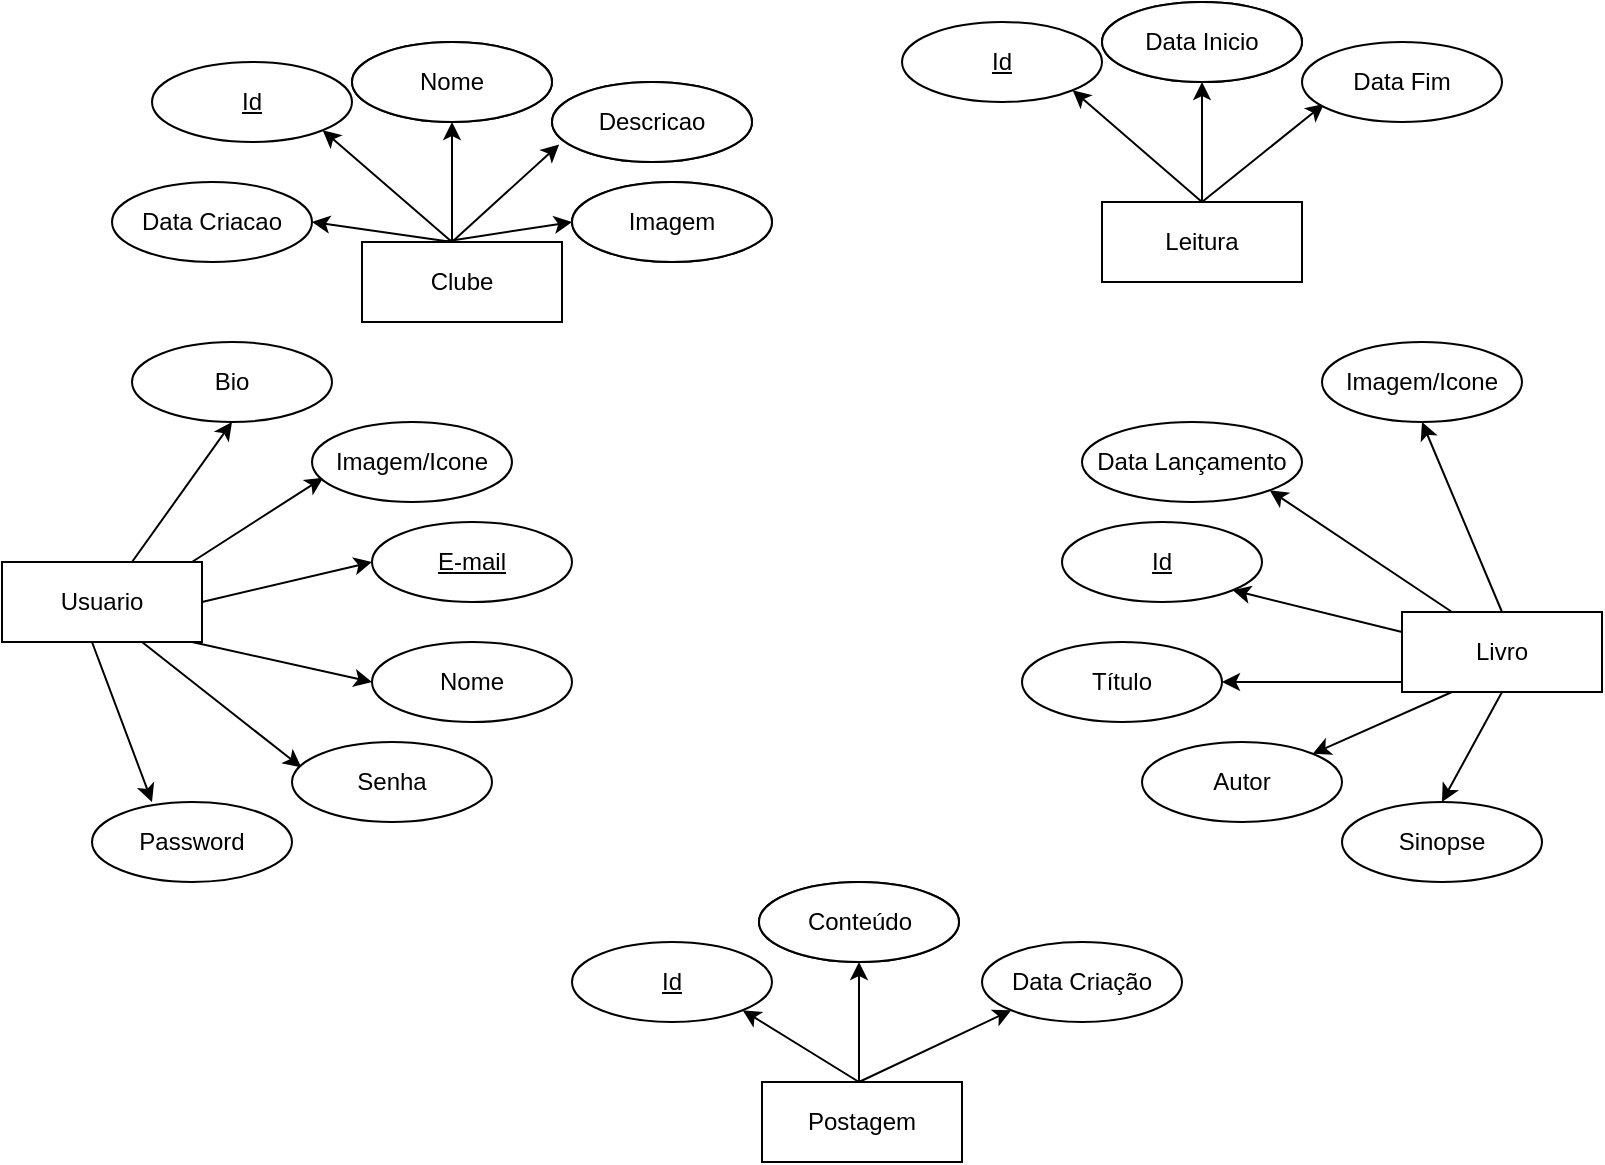 <mxfile version="21.0.7" type="device"><diagram name="Page-1" id="yOeKzNgQL-Djr2MU7MUI"><mxGraphModel dx="1311" dy="678" grid="1" gridSize="10" guides="1" tooltips="1" connect="1" arrows="1" fold="1" page="1" pageScale="1" pageWidth="827" pageHeight="1169" math="0" shadow="0"><root><mxCell id="0"/><mxCell id="1" value="Entidades" parent="0"/><mxCell id="ZBt9Z88RQKzAzSAyGi_u-70" value="Clube" style="whiteSpace=wrap;html=1;align=center;" vertex="1" parent="1"><mxGeometry x="190" y="140" width="100" height="40" as="geometry"/></mxCell><mxCell id="ZBt9Z88RQKzAzSAyGi_u-80" value="Usuario" style="whiteSpace=wrap;html=1;align=center;" vertex="1" parent="1"><mxGeometry x="10" y="300" width="100" height="40" as="geometry"/></mxCell><mxCell id="ZBt9Z88RQKzAzSAyGi_u-97" value="Leitura" style="whiteSpace=wrap;html=1;align=center;" vertex="1" parent="1"><mxGeometry x="560" y="120" width="100" height="40" as="geometry"/></mxCell><mxCell id="ZBt9Z88RQKzAzSAyGi_u-118" value="Livro" style="whiteSpace=wrap;html=1;align=center;direction=east;flipH=0;flipV=0;" vertex="1" parent="1"><mxGeometry x="710" y="325" width="100" height="40" as="geometry"/></mxCell><mxCell id="ZBt9Z88RQKzAzSAyGi_u-119" value="Postagem" style="whiteSpace=wrap;html=1;align=center;" vertex="1" parent="1"><mxGeometry x="390" y="560" width="100" height="40" as="geometry"/></mxCell><mxCell id="ZBt9Z88RQKzAzSAyGi_u-127" value="Entidades-Atributos" parent="0"/><mxCell id="ZBt9Z88RQKzAzSAyGi_u-186" value="Nome" style="ellipse;whiteSpace=wrap;html=1;align=center;" vertex="1" parent="ZBt9Z88RQKzAzSAyGi_u-127"><mxGeometry x="185" y="40" width="100" height="40" as="geometry"/></mxCell><mxCell id="ZBt9Z88RQKzAzSAyGi_u-187" value="Descricao" style="ellipse;whiteSpace=wrap;html=1;align=center;" vertex="1" parent="ZBt9Z88RQKzAzSAyGi_u-127"><mxGeometry x="285" y="60" width="100" height="40" as="geometry"/></mxCell><mxCell id="ZBt9Z88RQKzAzSAyGi_u-188" value="Data Criacao" style="ellipse;whiteSpace=wrap;html=1;align=center;" vertex="1" parent="ZBt9Z88RQKzAzSAyGi_u-127"><mxGeometry x="65" y="110" width="100" height="40" as="geometry"/></mxCell><mxCell id="ZBt9Z88RQKzAzSAyGi_u-189" value="Imagem" style="ellipse;whiteSpace=wrap;html=1;align=center;" vertex="1" parent="ZBt9Z88RQKzAzSAyGi_u-127"><mxGeometry x="295" y="110" width="100" height="40" as="geometry"/></mxCell><mxCell id="ZBt9Z88RQKzAzSAyGi_u-190" value="" style="edgeStyle=none;orthogonalLoop=1;jettySize=auto;html=1;rounded=0;entryX=1;entryY=1;entryDx=0;entryDy=0;" edge="1" parent="ZBt9Z88RQKzAzSAyGi_u-127" target="ZBt9Z88RQKzAzSAyGi_u-210"><mxGeometry width="80" relative="1" as="geometry"><mxPoint x="235" y="140" as="sourcePoint"/><mxPoint x="179.4" y="91.2" as="targetPoint"/><Array as="points"/></mxGeometry></mxCell><mxCell id="ZBt9Z88RQKzAzSAyGi_u-191" value="" style="edgeStyle=none;orthogonalLoop=1;jettySize=auto;html=1;rounded=0;entryX=0.5;entryY=1;entryDx=0;entryDy=0;exitX=0.5;exitY=0;exitDx=0;exitDy=0;" edge="1" parent="ZBt9Z88RQKzAzSAyGi_u-127" target="ZBt9Z88RQKzAzSAyGi_u-186"><mxGeometry width="80" relative="1" as="geometry"><mxPoint x="235" y="140" as="sourcePoint"/><mxPoint x="189" y="101" as="targetPoint"/><Array as="points"/></mxGeometry></mxCell><mxCell id="ZBt9Z88RQKzAzSAyGi_u-192" value="" style="edgeStyle=none;orthogonalLoop=1;jettySize=auto;html=1;rounded=0;entryX=0.036;entryY=0.78;entryDx=0;entryDy=0;entryPerimeter=0;exitX=0.5;exitY=0;exitDx=0;exitDy=0;" edge="1" parent="ZBt9Z88RQKzAzSAyGi_u-127" target="ZBt9Z88RQKzAzSAyGi_u-187"><mxGeometry width="80" relative="1" as="geometry"><mxPoint x="235" y="140" as="sourcePoint"/><mxPoint x="199" y="111" as="targetPoint"/><Array as="points"/></mxGeometry></mxCell><mxCell id="ZBt9Z88RQKzAzSAyGi_u-193" value="" style="edgeStyle=none;orthogonalLoop=1;jettySize=auto;html=1;rounded=0;entryX=1;entryY=0.5;entryDx=0;entryDy=0;exitX=0.5;exitY=0;exitDx=0;exitDy=0;" edge="1" parent="ZBt9Z88RQKzAzSAyGi_u-127" target="ZBt9Z88RQKzAzSAyGi_u-188"><mxGeometry width="80" relative="1" as="geometry"><mxPoint x="235" y="140" as="sourcePoint"/><mxPoint x="209" y="121" as="targetPoint"/><Array as="points"/></mxGeometry></mxCell><mxCell id="ZBt9Z88RQKzAzSAyGi_u-194" value="" style="edgeStyle=none;orthogonalLoop=1;jettySize=auto;html=1;rounded=0;entryX=0;entryY=0.5;entryDx=0;entryDy=0;" edge="1" parent="ZBt9Z88RQKzAzSAyGi_u-127" target="ZBt9Z88RQKzAzSAyGi_u-189"><mxGeometry width="80" relative="1" as="geometry"><mxPoint x="230" y="140" as="sourcePoint"/><mxPoint x="219" y="131" as="targetPoint"/><Array as="points"/></mxGeometry></mxCell><mxCell id="ZBt9Z88RQKzAzSAyGi_u-196" value="" style="edgeStyle=none;orthogonalLoop=1;jettySize=auto;html=1;rounded=0;entryX=0.056;entryY=0.696;entryDx=0;entryDy=0;entryPerimeter=0;exitX=1;exitY=0;exitDx=0;exitDy=0;" edge="1" parent="ZBt9Z88RQKzAzSAyGi_u-127" target="ZBt9Z88RQKzAzSAyGi_u-205"><mxGeometry width="80" relative="1" as="geometry"><mxPoint x="105" y="300" as="sourcePoint"/><mxPoint x="99" y="211" as="targetPoint"/><Array as="points"/></mxGeometry></mxCell><mxCell id="ZBt9Z88RQKzAzSAyGi_u-197" value="" style="edgeStyle=none;orthogonalLoop=1;jettySize=auto;html=1;rounded=0;entryX=0;entryY=0.5;entryDx=0;entryDy=0;" edge="1" parent="ZBt9Z88RQKzAzSAyGi_u-127" target="ZBt9Z88RQKzAzSAyGi_u-211"><mxGeometry width="80" relative="1" as="geometry"><mxPoint x="110" y="320" as="sourcePoint"/><mxPoint x="215" y="300" as="targetPoint"/><Array as="points"/></mxGeometry></mxCell><mxCell id="ZBt9Z88RQKzAzSAyGi_u-198" value="" style="edgeStyle=none;orthogonalLoop=1;jettySize=auto;html=1;rounded=0;entryX=0.047;entryY=0.318;entryDx=0;entryDy=0;entryPerimeter=0;exitX=0.75;exitY=1;exitDx=0;exitDy=0;" edge="1" parent="ZBt9Z88RQKzAzSAyGi_u-127" target="ZBt9Z88RQKzAzSAyGi_u-207"><mxGeometry width="80" relative="1" as="geometry"><mxPoint x="80" y="340" as="sourcePoint"/><mxPoint x="209" y="211" as="targetPoint"/><Array as="points"/></mxGeometry></mxCell><mxCell id="ZBt9Z88RQKzAzSAyGi_u-199" value="" style="edgeStyle=none;orthogonalLoop=1;jettySize=auto;html=1;rounded=0;entryX=0;entryY=0.5;entryDx=0;entryDy=0;" edge="1" parent="ZBt9Z88RQKzAzSAyGi_u-127" target="ZBt9Z88RQKzAzSAyGi_u-204"><mxGeometry width="80" relative="1" as="geometry"><mxPoint x="105" y="340" as="sourcePoint"/><mxPoint x="85" y="250" as="targetPoint"/><Array as="points"/></mxGeometry></mxCell><mxCell id="ZBt9Z88RQKzAzSAyGi_u-200" value="" style="edgeStyle=none;orthogonalLoop=1;jettySize=auto;html=1;rounded=0;entryX=0.3;entryY=0;entryDx=0;entryDy=0;exitX=0.5;exitY=1;exitDx=0;exitDy=0;entryPerimeter=0;" edge="1" parent="ZBt9Z88RQKzAzSAyGi_u-127" target="ZBt9Z88RQKzAzSAyGi_u-206"><mxGeometry width="80" relative="1" as="geometry"><mxPoint x="55" y="340" as="sourcePoint"/><mxPoint x="215" y="250" as="targetPoint"/><Array as="points"/></mxGeometry></mxCell><mxCell id="ZBt9Z88RQKzAzSAyGi_u-201" value="Imagem" style="ellipse;whiteSpace=wrap;html=1;align=center;" vertex="1" parent="ZBt9Z88RQKzAzSAyGi_u-127"><mxGeometry x="295" y="110" width="100" height="40" as="geometry"/></mxCell><mxCell id="ZBt9Z88RQKzAzSAyGi_u-202" value="Descricao" style="ellipse;whiteSpace=wrap;html=1;align=center;" vertex="1" parent="ZBt9Z88RQKzAzSAyGi_u-127"><mxGeometry x="285" y="60" width="100" height="40" as="geometry"/></mxCell><mxCell id="ZBt9Z88RQKzAzSAyGi_u-203" value="Nome" style="ellipse;whiteSpace=wrap;html=1;align=center;" vertex="1" parent="ZBt9Z88RQKzAzSAyGi_u-127"><mxGeometry x="185" y="40" width="100" height="40" as="geometry"/></mxCell><mxCell id="ZBt9Z88RQKzAzSAyGi_u-204" value="Nome" style="ellipse;whiteSpace=wrap;html=1;align=center;" vertex="1" parent="ZBt9Z88RQKzAzSAyGi_u-127"><mxGeometry x="195" y="340" width="100" height="40" as="geometry"/></mxCell><mxCell id="ZBt9Z88RQKzAzSAyGi_u-205" value="Imagem/Icone" style="ellipse;whiteSpace=wrap;html=1;align=center;" vertex="1" parent="ZBt9Z88RQKzAzSAyGi_u-127"><mxGeometry x="165" y="230" width="100" height="40" as="geometry"/></mxCell><mxCell id="ZBt9Z88RQKzAzSAyGi_u-206" value="Password" style="ellipse;whiteSpace=wrap;html=1;align=center;" vertex="1" parent="ZBt9Z88RQKzAzSAyGi_u-127"><mxGeometry x="55" y="420" width="100" height="40" as="geometry"/></mxCell><mxCell id="ZBt9Z88RQKzAzSAyGi_u-207" value="Senha" style="ellipse;whiteSpace=wrap;html=1;align=center;" vertex="1" parent="ZBt9Z88RQKzAzSAyGi_u-127"><mxGeometry x="155" y="390" width="100" height="40" as="geometry"/></mxCell><mxCell id="ZBt9Z88RQKzAzSAyGi_u-208" value="" style="edgeStyle=none;orthogonalLoop=1;jettySize=auto;html=1;rounded=0;entryX=0.5;entryY=1;entryDx=0;entryDy=0;exitX=0.7;exitY=0;exitDx=0;exitDy=0;exitPerimeter=0;" edge="1" parent="ZBt9Z88RQKzAzSAyGi_u-127" target="ZBt9Z88RQKzAzSAyGi_u-209"><mxGeometry width="80" relative="1" as="geometry"><mxPoint x="75" y="300" as="sourcePoint"/><mxPoint x="-11" y="181" as="targetPoint"/><Array as="points"/></mxGeometry></mxCell><mxCell id="ZBt9Z88RQKzAzSAyGi_u-209" value="Bio" style="ellipse;whiteSpace=wrap;html=1;align=center;" vertex="1" parent="ZBt9Z88RQKzAzSAyGi_u-127"><mxGeometry x="75" y="190" width="100" height="40" as="geometry"/></mxCell><mxCell id="ZBt9Z88RQKzAzSAyGi_u-210" value="Id" style="ellipse;whiteSpace=wrap;html=1;align=center;fontStyle=4;" vertex="1" parent="ZBt9Z88RQKzAzSAyGi_u-127"><mxGeometry x="85" y="50" width="100" height="40" as="geometry"/></mxCell><mxCell id="ZBt9Z88RQKzAzSAyGi_u-211" value="E-mail" style="ellipse;whiteSpace=wrap;html=1;align=center;fontStyle=4;" vertex="1" parent="ZBt9Z88RQKzAzSAyGi_u-127"><mxGeometry x="195" y="280" width="100" height="40" as="geometry"/></mxCell><mxCell id="ZBt9Z88RQKzAzSAyGi_u-213" value="Nome" style="ellipse;whiteSpace=wrap;html=1;align=center;" vertex="1" parent="ZBt9Z88RQKzAzSAyGi_u-127"><mxGeometry x="560" y="20" width="100" height="40" as="geometry"/></mxCell><mxCell id="ZBt9Z88RQKzAzSAyGi_u-215" value="" style="edgeStyle=none;orthogonalLoop=1;jettySize=auto;html=1;rounded=0;entryX=1;entryY=1;entryDx=0;entryDy=0;" edge="1" parent="ZBt9Z88RQKzAzSAyGi_u-127" target="ZBt9Z88RQKzAzSAyGi_u-220"><mxGeometry width="80" relative="1" as="geometry"><mxPoint x="610" y="120" as="sourcePoint"/><mxPoint x="554.4" y="71.2" as="targetPoint"/><Array as="points"/></mxGeometry></mxCell><mxCell id="ZBt9Z88RQKzAzSAyGi_u-216" value="" style="edgeStyle=none;orthogonalLoop=1;jettySize=auto;html=1;rounded=0;entryX=0.5;entryY=1;entryDx=0;entryDy=0;exitX=0.5;exitY=0;exitDx=0;exitDy=0;" edge="1" parent="ZBt9Z88RQKzAzSAyGi_u-127" target="ZBt9Z88RQKzAzSAyGi_u-213"><mxGeometry width="80" relative="1" as="geometry"><mxPoint x="610" y="120" as="sourcePoint"/><mxPoint x="564" y="81" as="targetPoint"/><Array as="points"/></mxGeometry></mxCell><mxCell id="ZBt9Z88RQKzAzSAyGi_u-217" value="" style="edgeStyle=none;orthogonalLoop=1;jettySize=auto;html=1;rounded=0;entryX=0.11;entryY=0.775;entryDx=0;entryDy=0;entryPerimeter=0;exitX=0.5;exitY=0;exitDx=0;exitDy=0;" edge="1" parent="ZBt9Z88RQKzAzSAyGi_u-127" target="ZBt9Z88RQKzAzSAyGi_u-218"><mxGeometry width="80" relative="1" as="geometry"><mxPoint x="610" y="120" as="sourcePoint"/><mxPoint x="663.6" y="71.2" as="targetPoint"/><Array as="points"/></mxGeometry></mxCell><mxCell id="ZBt9Z88RQKzAzSAyGi_u-218" value="Data Fim" style="ellipse;whiteSpace=wrap;html=1;align=center;" vertex="1" parent="ZBt9Z88RQKzAzSAyGi_u-127"><mxGeometry x="660" y="40" width="100" height="40" as="geometry"/></mxCell><mxCell id="ZBt9Z88RQKzAzSAyGi_u-219" value="Data Inicio" style="ellipse;whiteSpace=wrap;html=1;align=center;" vertex="1" parent="ZBt9Z88RQKzAzSAyGi_u-127"><mxGeometry x="560" y="20" width="100" height="40" as="geometry"/></mxCell><mxCell id="ZBt9Z88RQKzAzSAyGi_u-220" value="Id" style="ellipse;whiteSpace=wrap;html=1;align=center;fontStyle=4;" vertex="1" parent="ZBt9Z88RQKzAzSAyGi_u-127"><mxGeometry x="460" y="30" width="100" height="40" as="geometry"/></mxCell><mxCell id="ZBt9Z88RQKzAzSAyGi_u-221" value="" style="edgeStyle=none;orthogonalLoop=1;jettySize=auto;html=1;rounded=0;entryX=0.5;entryY=1;entryDx=0;entryDy=0;exitX=0.5;exitY=0;exitDx=0;exitDy=0;" edge="1" parent="ZBt9Z88RQKzAzSAyGi_u-127" source="ZBt9Z88RQKzAzSAyGi_u-118" target="ZBt9Z88RQKzAzSAyGi_u-227"><mxGeometry width="80" relative="1" as="geometry"><mxPoint x="770" y="320" as="sourcePoint"/><mxPoint x="910.4" y="185.32" as="targetPoint"/></mxGeometry></mxCell><mxCell id="ZBt9Z88RQKzAzSAyGi_u-222" value="" style="edgeStyle=none;orthogonalLoop=1;jettySize=auto;html=1;rounded=0;entryX=1;entryY=1;entryDx=0;entryDy=0;exitX=0;exitY=0.25;exitDx=0;exitDy=0;" edge="1" parent="ZBt9Z88RQKzAzSAyGi_u-127" source="ZBt9Z88RQKzAzSAyGi_u-118" target="ZBt9Z88RQKzAzSAyGi_u-232"><mxGeometry width="80" relative="1" as="geometry"><mxPoint x="720" y="340" as="sourcePoint"/><mxPoint x="760" y="290" as="targetPoint"/></mxGeometry></mxCell><mxCell id="ZBt9Z88RQKzAzSAyGi_u-223" value="" style="edgeStyle=none;orthogonalLoop=1;jettySize=auto;html=1;rounded=0;entryX=1;entryY=0;entryDx=0;entryDy=0;exitX=0.25;exitY=1;exitDx=0;exitDy=0;" edge="1" parent="ZBt9Z88RQKzAzSAyGi_u-127" source="ZBt9Z88RQKzAzSAyGi_u-118" target="ZBt9Z88RQKzAzSAyGi_u-229"><mxGeometry width="80" relative="1" as="geometry"><mxPoint x="745" y="370" as="sourcePoint"/><mxPoint x="1025.8" y="215.56" as="targetPoint"/></mxGeometry></mxCell><mxCell id="ZBt9Z88RQKzAzSAyGi_u-224" value="" style="edgeStyle=none;orthogonalLoop=1;jettySize=auto;html=1;rounded=0;entryX=1;entryY=0.5;entryDx=0;entryDy=0;" edge="1" parent="ZBt9Z88RQKzAzSAyGi_u-127" target="ZBt9Z88RQKzAzSAyGi_u-226"><mxGeometry width="80" relative="1" as="geometry"><mxPoint x="710" y="360" as="sourcePoint"/><mxPoint x="630" y="240" as="targetPoint"/></mxGeometry></mxCell><mxCell id="ZBt9Z88RQKzAzSAyGi_u-225" value="" style="edgeStyle=none;orthogonalLoop=1;jettySize=auto;html=1;rounded=0;entryX=0.5;entryY=0;entryDx=0;entryDy=0;exitX=0.5;exitY=1;exitDx=0;exitDy=0;" edge="1" parent="ZBt9Z88RQKzAzSAyGi_u-127" source="ZBt9Z88RQKzAzSAyGi_u-118" target="ZBt9Z88RQKzAzSAyGi_u-228"><mxGeometry width="80" relative="1" as="geometry"><mxPoint x="770" y="370" as="sourcePoint"/><mxPoint x="880" y="280" as="targetPoint"/></mxGeometry></mxCell><mxCell id="ZBt9Z88RQKzAzSAyGi_u-226" value="Título" style="ellipse;whiteSpace=wrap;html=1;align=center;direction=east;flipH=0;flipV=0;" vertex="1" parent="ZBt9Z88RQKzAzSAyGi_u-127"><mxGeometry x="520" y="340" width="100" height="40" as="geometry"/></mxCell><mxCell id="ZBt9Z88RQKzAzSAyGi_u-227" value="Imagem/Icone" style="ellipse;whiteSpace=wrap;html=1;align=center;direction=east;flipH=0;flipV=0;" vertex="1" parent="ZBt9Z88RQKzAzSAyGi_u-127"><mxGeometry x="670" y="190" width="100" height="40" as="geometry"/></mxCell><mxCell id="ZBt9Z88RQKzAzSAyGi_u-228" value="Sinopse" style="ellipse;whiteSpace=wrap;html=1;align=center;direction=east;flipH=0;flipV=0;" vertex="1" parent="ZBt9Z88RQKzAzSAyGi_u-127"><mxGeometry x="680" y="420" width="100" height="40" as="geometry"/></mxCell><mxCell id="ZBt9Z88RQKzAzSAyGi_u-229" value="Autor" style="ellipse;whiteSpace=wrap;html=1;align=center;direction=east;flipH=0;flipV=0;" vertex="1" parent="ZBt9Z88RQKzAzSAyGi_u-127"><mxGeometry x="580" y="390" width="100" height="40" as="geometry"/></mxCell><mxCell id="ZBt9Z88RQKzAzSAyGi_u-230" value="" style="edgeStyle=none;orthogonalLoop=1;jettySize=auto;html=1;rounded=0;entryX=1;entryY=1;entryDx=0;entryDy=0;exitX=0.25;exitY=0;exitDx=0;exitDy=0;" edge="1" parent="ZBt9Z88RQKzAzSAyGi_u-127" source="ZBt9Z88RQKzAzSAyGi_u-118" target="ZBt9Z88RQKzAzSAyGi_u-231"><mxGeometry width="80" relative="1" as="geometry"><mxPoint x="745" y="330" as="sourcePoint"/><mxPoint x="414" y="211" as="targetPoint"/></mxGeometry></mxCell><mxCell id="ZBt9Z88RQKzAzSAyGi_u-231" value="Data Lançamento" style="ellipse;whiteSpace=wrap;html=1;align=center;direction=east;flipH=0;flipV=0;" vertex="1" parent="ZBt9Z88RQKzAzSAyGi_u-127"><mxGeometry x="550" y="230" width="110" height="40" as="geometry"/></mxCell><mxCell id="ZBt9Z88RQKzAzSAyGi_u-232" value="Id" style="ellipse;whiteSpace=wrap;html=1;align=center;fontStyle=4;direction=east;flipH=0;flipV=0;" vertex="1" parent="ZBt9Z88RQKzAzSAyGi_u-127"><mxGeometry x="540" y="280" width="100" height="40" as="geometry"/></mxCell><mxCell id="ZBt9Z88RQKzAzSAyGi_u-235" value="Nome" style="ellipse;whiteSpace=wrap;html=1;align=center;" vertex="1" parent="ZBt9Z88RQKzAzSAyGi_u-127"><mxGeometry x="388.5" y="460" width="100" height="40" as="geometry"/></mxCell><mxCell id="ZBt9Z88RQKzAzSAyGi_u-236" value="" style="edgeStyle=none;orthogonalLoop=1;jettySize=auto;html=1;rounded=0;entryX=1;entryY=1;entryDx=0;entryDy=0;" edge="1" parent="ZBt9Z88RQKzAzSAyGi_u-127" target="ZBt9Z88RQKzAzSAyGi_u-241"><mxGeometry width="80" relative="1" as="geometry"><mxPoint x="438.5" y="560" as="sourcePoint"/><mxPoint x="382.9" y="511.2" as="targetPoint"/><Array as="points"/></mxGeometry></mxCell><mxCell id="ZBt9Z88RQKzAzSAyGi_u-237" value="" style="edgeStyle=none;orthogonalLoop=1;jettySize=auto;html=1;rounded=0;entryX=0.5;entryY=1;entryDx=0;entryDy=0;exitX=0.5;exitY=0;exitDx=0;exitDy=0;" edge="1" parent="ZBt9Z88RQKzAzSAyGi_u-127" target="ZBt9Z88RQKzAzSAyGi_u-235"><mxGeometry width="80" relative="1" as="geometry"><mxPoint x="438.5" y="560" as="sourcePoint"/><mxPoint x="392.5" y="521" as="targetPoint"/><Array as="points"/></mxGeometry></mxCell><mxCell id="ZBt9Z88RQKzAzSAyGi_u-238" value="" style="edgeStyle=none;orthogonalLoop=1;jettySize=auto;html=1;rounded=0;exitX=0.5;exitY=0;exitDx=0;exitDy=0;entryX=0;entryY=1;entryDx=0;entryDy=0;" edge="1" parent="ZBt9Z88RQKzAzSAyGi_u-127" target="ZBt9Z88RQKzAzSAyGi_u-239"><mxGeometry width="80" relative="1" as="geometry"><mxPoint x="438.5" y="560" as="sourcePoint"/><mxPoint x="500" y="520" as="targetPoint"/><Array as="points"/></mxGeometry></mxCell><mxCell id="ZBt9Z88RQKzAzSAyGi_u-239" value="Data Criação" style="ellipse;whiteSpace=wrap;html=1;align=center;" vertex="1" parent="ZBt9Z88RQKzAzSAyGi_u-127"><mxGeometry x="500" y="490" width="100" height="40" as="geometry"/></mxCell><mxCell id="ZBt9Z88RQKzAzSAyGi_u-240" value="Conteúdo" style="ellipse;whiteSpace=wrap;html=1;align=center;" vertex="1" parent="ZBt9Z88RQKzAzSAyGi_u-127"><mxGeometry x="388.5" y="460" width="100" height="40" as="geometry"/></mxCell><mxCell id="ZBt9Z88RQKzAzSAyGi_u-241" value="Id" style="ellipse;whiteSpace=wrap;html=1;align=center;fontStyle=4;" vertex="1" parent="ZBt9Z88RQKzAzSAyGi_u-127"><mxGeometry x="295" y="490" width="100" height="40" as="geometry"/></mxCell></root></mxGraphModel></diagram></mxfile>
